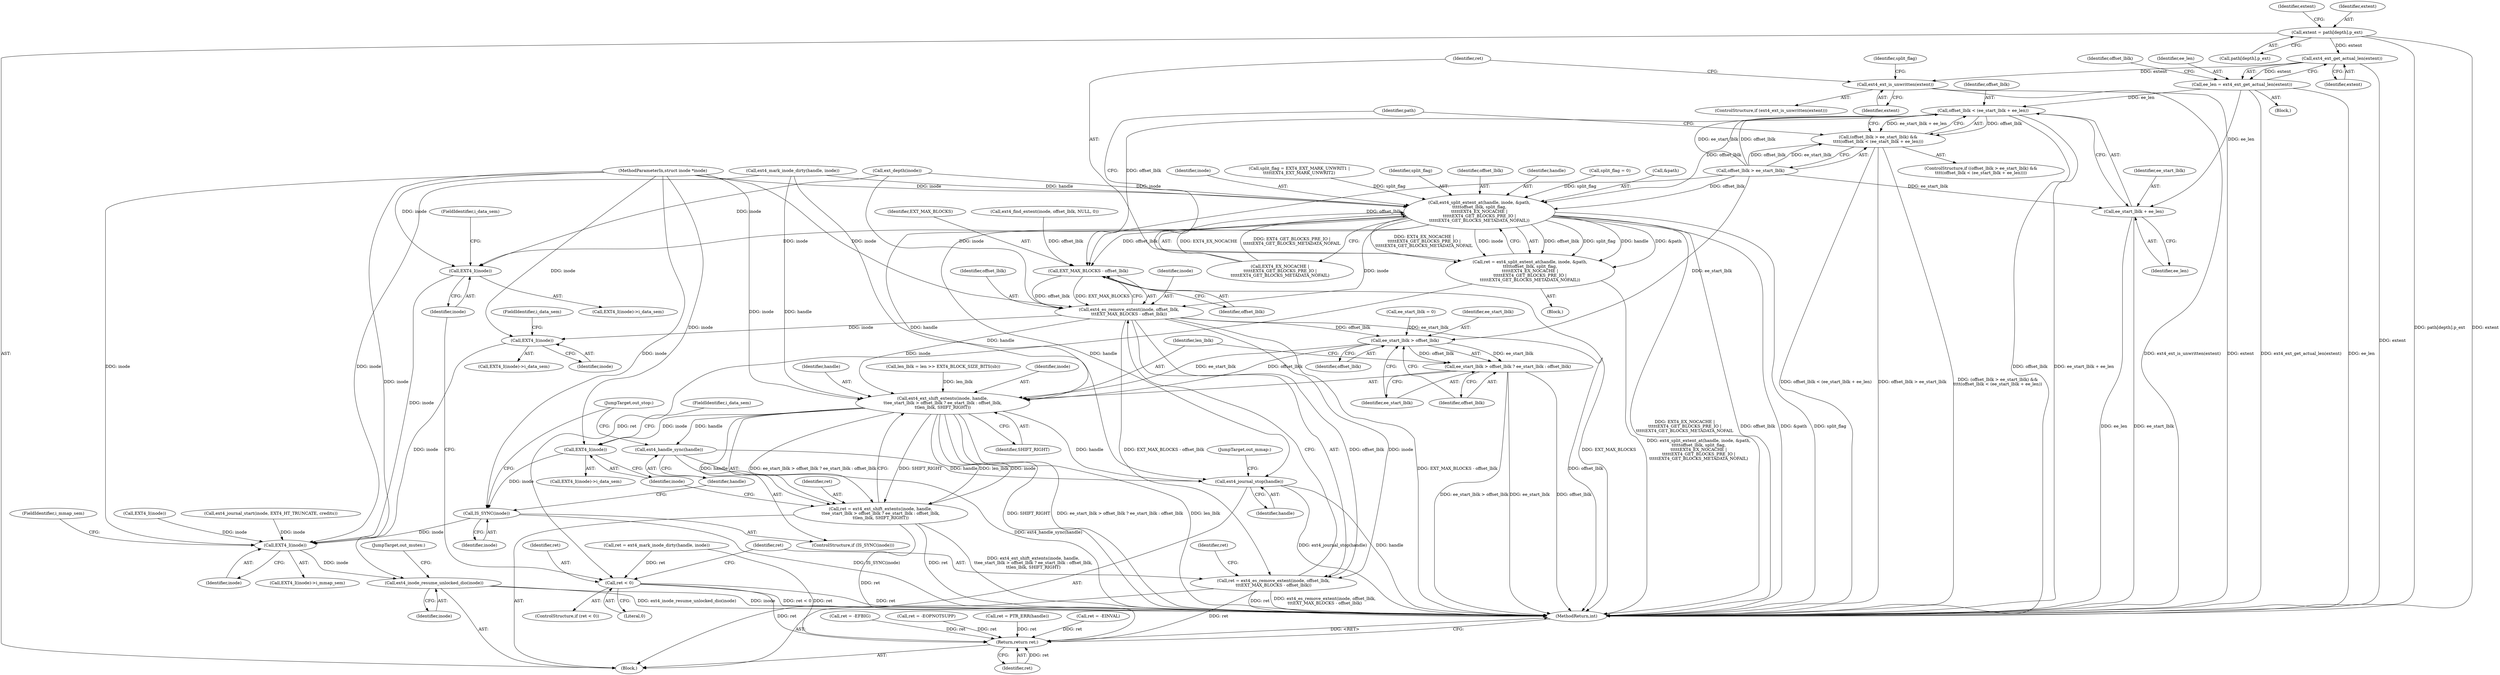 digraph "0_linux_ea3d7209ca01da209cda6f0dea8be9cc4b7a933b_0@array" {
"1000363" [label="(Call,extent = path[depth].p_ext)"];
"1000381" [label="(Call,ext4_ext_get_actual_len(extent))"];
"1000379" [label="(Call,ee_len = ext4_ext_get_actual_len(extent))"];
"1000388" [label="(Call,offset_lblk < (ee_start_lblk + ee_len))"];
"1000384" [label="(Call,(offset_lblk > ee_start_lblk) &&\n\t\t\t\t(offset_lblk < (ee_start_lblk + ee_len)))"];
"1000404" [label="(Call,ext4_split_extent_at(handle, inode, &path,\n\t\t\t\t\toffset_lblk, split_flag,\n\t\t\t\t\tEXT4_EX_NOCACHE |\n\t\t\t\t\tEXT4_GET_BLOCKS_PRE_IO |\n\t\t\t\t\tEXT4_GET_BLOCKS_METADATA_NOFAIL))"];
"1000402" [label="(Call,ret = ext4_split_extent_at(handle, inode, &path,\n\t\t\t\t\toffset_lblk, split_flag,\n\t\t\t\t\tEXT4_EX_NOCACHE |\n\t\t\t\t\tEXT4_GET_BLOCKS_PRE_IO |\n\t\t\t\t\tEXT4_GET_BLOCKS_METADATA_NOFAIL))"];
"1000421" [label="(Call,ret < 0)"];
"1000492" [label="(Return,return ret;)"];
"1000428" [label="(Call,EXT4_I(inode))"];
"1000481" [label="(Call,EXT4_I(inode))"];
"1000484" [label="(Call,ext4_inode_resume_unlocked_dio(inode))"];
"1000434" [label="(Call,ext4_es_remove_extent(inode, offset_lblk,\n\t\t\tEXT_MAX_BLOCKS - offset_lblk))"];
"1000432" [label="(Call,ret = ext4_es_remove_extent(inode, offset_lblk,\n\t\t\tEXT_MAX_BLOCKS - offset_lblk))"];
"1000446" [label="(Call,EXT4_I(inode))"];
"1000452" [label="(Call,ext4_ext_shift_extents(inode, handle,\n\t\tee_start_lblk > offset_lblk ? ee_start_lblk : offset_lblk,\n\t\tlen_lblk, SHIFT_RIGHT))"];
"1000450" [label="(Call,ret = ext4_ext_shift_extents(inode, handle,\n\t\tee_start_lblk > offset_lblk ? ee_start_lblk : offset_lblk,\n\t\tlen_lblk, SHIFT_RIGHT))"];
"1000466" [label="(Call,EXT4_I(inode))"];
"1000470" [label="(Call,IS_SYNC(inode))"];
"1000472" [label="(Call,ext4_handle_sync(handle))"];
"1000475" [label="(Call,ext4_journal_stop(handle))"];
"1000456" [label="(Call,ee_start_lblk > offset_lblk)"];
"1000455" [label="(Call,ee_start_lblk > offset_lblk ? ee_start_lblk : offset_lblk)"];
"1000437" [label="(Call,EXT_MAX_BLOCKS - offset_lblk)"];
"1000390" [label="(Call,ee_start_lblk + ee_len)"];
"1000395" [label="(Call,ext4_ext_is_unwritten(extent))"];
"1000365" [label="(Call,path[depth].p_ext)"];
"1000494" [label="(MethodReturn,int)"];
"1000382" [label="(Identifier,extent)"];
"1000482" [label="(Identifier,inode)"];
"1000453" [label="(Identifier,inode)"];
"1000391" [label="(Identifier,ee_start_lblk)"];
"1000477" [label="(JumpTarget,out_mmap:)"];
"1000469" [label="(ControlStructure,if (IS_SYNC(inode)))"];
"1000371" [label="(Identifier,extent)"];
"1000402" [label="(Call,ret = ext4_split_extent_at(handle, inode, &path,\n\t\t\t\t\toffset_lblk, split_flag,\n\t\t\t\t\tEXT4_EX_NOCACHE |\n\t\t\t\t\tEXT4_GET_BLOCKS_PRE_IO |\n\t\t\t\t\tEXT4_GET_BLOCKS_METADATA_NOFAIL))"];
"1000475" [label="(Call,ext4_journal_stop(handle))"];
"1000451" [label="(Identifier,ret)"];
"1000363" [label="(Call,extent = path[depth].p_ext)"];
"1000131" [label="(Call,ee_start_lblk = 0)"];
"1000383" [label="(ControlStructure,if ((offset_lblk > ee_start_lblk) &&\n\t\t\t\t(offset_lblk < (ee_start_lblk + ee_len))))"];
"1000485" [label="(Identifier,inode)"];
"1000492" [label="(Return,return ret;)"];
"1000470" [label="(Call,IS_SYNC(inode))"];
"1000403" [label="(Identifier,ret)"];
"1000436" [label="(Identifier,offset_lblk)"];
"1000361" [label="(Call,ext_depth(inode))"];
"1000433" [label="(Identifier,ret)"];
"1000466" [label="(Call,EXT4_I(inode))"];
"1000437" [label="(Call,EXT_MAX_BLOCKS - offset_lblk)"];
"1000455" [label="(Call,ee_start_lblk > offset_lblk ? ee_start_lblk : offset_lblk)"];
"1000454" [label="(Identifier,handle)"];
"1000405" [label="(Identifier,handle)"];
"1000461" [label="(Identifier,len_lblk)"];
"1000421" [label="(Call,ret < 0)"];
"1000435" [label="(Identifier,inode)"];
"1000256" [label="(Call,ret = -EFBIG)"];
"1000118" [label="(Block,)"];
"1000422" [label="(Identifier,ret)"];
"1000428" [label="(Call,EXT4_I(inode))"];
"1000432" [label="(Call,ret = ext4_es_remove_extent(inode, offset_lblk,\n\t\t\tEXT_MAX_BLOCKS - offset_lblk))"];
"1000483" [label="(FieldIdentifier,i_mmap_sem)"];
"1000434" [label="(Call,ext4_es_remove_extent(inode, offset_lblk,\n\t\t\tEXT_MAX_BLOCKS - offset_lblk))"];
"1000389" [label="(Identifier,offset_lblk)"];
"1000459" [label="(Identifier,ee_start_lblk)"];
"1000450" [label="(Call,ret = ext4_ext_shift_extents(inode, handle,\n\t\tee_start_lblk > offset_lblk ? ee_start_lblk : offset_lblk,\n\t\tlen_lblk, SHIFT_RIGHT))"];
"1000493" [label="(Identifier,ret)"];
"1000238" [label="(Call,ret = -EOPNOTSUPP)"];
"1000481" [label="(Call,EXT4_I(inode))"];
"1000393" [label="(Block,)"];
"1000386" [label="(Identifier,offset_lblk)"];
"1000430" [label="(FieldIdentifier,i_data_sem)"];
"1000474" [label="(JumpTarget,out_stop:)"];
"1000448" [label="(FieldIdentifier,i_data_sem)"];
"1000438" [label="(Identifier,EXT_MAX_BLOCKS)"];
"1000446" [label="(Call,EXT4_I(inode))"];
"1000417" [label="(Identifier,path)"];
"1000385" [label="(Call,offset_lblk > ee_start_lblk)"];
"1000142" [label="(Call,split_flag = 0)"];
"1000439" [label="(Identifier,offset_lblk)"];
"1000395" [label="(Call,ext4_ext_is_unwritten(extent))"];
"1000355" [label="(Call,EXT4_I(inode))"];
"1000486" [label="(JumpTarget,out_mutex:)"];
"1000392" [label="(Identifier,ee_len)"];
"1000299" [label="(Call,ret = PTR_ERR(handle))"];
"1000115" [label="(MethodParameterIn,struct inode *inode)"];
"1000325" [label="(Call,ret = ext4_mark_inode_dirty(handle, inode))"];
"1000380" [label="(Identifier,ee_len)"];
"1000396" [label="(Identifier,extent)"];
"1000379" [label="(Call,ee_len = ext4_ext_get_actual_len(extent))"];
"1000407" [label="(Call,&path)"];
"1000190" [label="(Call,len_lblk = len >> EXT4_BLOCK_SIZE_BITS(sb))"];
"1000411" [label="(Call,EXT4_EX_NOCACHE |\n\t\t\t\t\tEXT4_GET_BLOCKS_PRE_IO |\n\t\t\t\t\tEXT4_GET_BLOCKS_METADATA_NOFAIL)"];
"1000457" [label="(Identifier,ee_start_lblk)"];
"1000406" [label="(Identifier,inode)"];
"1000364" [label="(Identifier,extent)"];
"1000423" [label="(Literal,0)"];
"1000397" [label="(Call,split_flag = EXT4_EXT_MARK_UNWRIT1 |\n\t\t\t\t\tEXT4_EXT_MARK_UNWRIT2)"];
"1000462" [label="(Identifier,SHIFT_RIGHT)"];
"1000429" [label="(Identifier,inode)"];
"1000460" [label="(Identifier,offset_lblk)"];
"1000468" [label="(FieldIdentifier,i_data_sem)"];
"1000420" [label="(ControlStructure,if (ret < 0))"];
"1000452" [label="(Call,ext4_ext_shift_extents(inode, handle,\n\t\tee_start_lblk > offset_lblk ? ee_start_lblk : offset_lblk,\n\t\tlen_lblk, SHIFT_RIGHT))"];
"1000327" [label="(Call,ext4_mark_inode_dirty(handle, inode))"];
"1000456" [label="(Call,ee_start_lblk > offset_lblk)"];
"1000343" [label="(Call,ext4_find_extent(inode, offset_lblk, NULL, 0))"];
"1000471" [label="(Identifier,inode)"];
"1000476" [label="(Identifier,handle)"];
"1000394" [label="(ControlStructure,if (ext4_ext_is_unwritten(extent)))"];
"1000410" [label="(Identifier,split_flag)"];
"1000267" [label="(Call,ret = -EINVAL)"];
"1000291" [label="(Call,ext4_journal_start(inode, EXT4_HT_TRUNCATE, credits))"];
"1000465" [label="(Call,EXT4_I(inode)->i_data_sem)"];
"1000447" [label="(Identifier,inode)"];
"1000480" [label="(Call,EXT4_I(inode)->i_mmap_sem)"];
"1000427" [label="(Call,EXT4_I(inode)->i_data_sem)"];
"1000388" [label="(Call,offset_lblk < (ee_start_lblk + ee_len))"];
"1000398" [label="(Identifier,split_flag)"];
"1000441" [label="(Identifier,ret)"];
"1000390" [label="(Call,ee_start_lblk + ee_len)"];
"1000467" [label="(Identifier,inode)"];
"1000472" [label="(Call,ext4_handle_sync(handle))"];
"1000372" [label="(Block,)"];
"1000445" [label="(Call,EXT4_I(inode)->i_data_sem)"];
"1000458" [label="(Identifier,offset_lblk)"];
"1000381" [label="(Call,ext4_ext_get_actual_len(extent))"];
"1000404" [label="(Call,ext4_split_extent_at(handle, inode, &path,\n\t\t\t\t\toffset_lblk, split_flag,\n\t\t\t\t\tEXT4_EX_NOCACHE |\n\t\t\t\t\tEXT4_GET_BLOCKS_PRE_IO |\n\t\t\t\t\tEXT4_GET_BLOCKS_METADATA_NOFAIL))"];
"1000384" [label="(Call,(offset_lblk > ee_start_lblk) &&\n\t\t\t\t(offset_lblk < (ee_start_lblk + ee_len)))"];
"1000484" [label="(Call,ext4_inode_resume_unlocked_dio(inode))"];
"1000473" [label="(Identifier,handle)"];
"1000409" [label="(Identifier,offset_lblk)"];
"1000363" -> "1000118"  [label="AST: "];
"1000363" -> "1000365"  [label="CFG: "];
"1000364" -> "1000363"  [label="AST: "];
"1000365" -> "1000363"  [label="AST: "];
"1000371" -> "1000363"  [label="CFG: "];
"1000363" -> "1000494"  [label="DDG: path[depth].p_ext"];
"1000363" -> "1000494"  [label="DDG: extent"];
"1000363" -> "1000381"  [label="DDG: extent"];
"1000381" -> "1000379"  [label="AST: "];
"1000381" -> "1000382"  [label="CFG: "];
"1000382" -> "1000381"  [label="AST: "];
"1000379" -> "1000381"  [label="CFG: "];
"1000381" -> "1000494"  [label="DDG: extent"];
"1000381" -> "1000379"  [label="DDG: extent"];
"1000381" -> "1000395"  [label="DDG: extent"];
"1000379" -> "1000372"  [label="AST: "];
"1000380" -> "1000379"  [label="AST: "];
"1000386" -> "1000379"  [label="CFG: "];
"1000379" -> "1000494"  [label="DDG: ee_len"];
"1000379" -> "1000494"  [label="DDG: ext4_ext_get_actual_len(extent)"];
"1000379" -> "1000388"  [label="DDG: ee_len"];
"1000379" -> "1000390"  [label="DDG: ee_len"];
"1000388" -> "1000384"  [label="AST: "];
"1000388" -> "1000390"  [label="CFG: "];
"1000389" -> "1000388"  [label="AST: "];
"1000390" -> "1000388"  [label="AST: "];
"1000384" -> "1000388"  [label="CFG: "];
"1000388" -> "1000494"  [label="DDG: offset_lblk"];
"1000388" -> "1000494"  [label="DDG: ee_start_lblk + ee_len"];
"1000388" -> "1000384"  [label="DDG: offset_lblk"];
"1000388" -> "1000384"  [label="DDG: ee_start_lblk + ee_len"];
"1000385" -> "1000388"  [label="DDG: offset_lblk"];
"1000385" -> "1000388"  [label="DDG: ee_start_lblk"];
"1000388" -> "1000404"  [label="DDG: offset_lblk"];
"1000388" -> "1000437"  [label="DDG: offset_lblk"];
"1000384" -> "1000383"  [label="AST: "];
"1000384" -> "1000385"  [label="CFG: "];
"1000385" -> "1000384"  [label="AST: "];
"1000396" -> "1000384"  [label="CFG: "];
"1000417" -> "1000384"  [label="CFG: "];
"1000384" -> "1000494"  [label="DDG: (offset_lblk > ee_start_lblk) &&\n\t\t\t\t(offset_lblk < (ee_start_lblk + ee_len))"];
"1000384" -> "1000494"  [label="DDG: offset_lblk < (ee_start_lblk + ee_len)"];
"1000384" -> "1000494"  [label="DDG: offset_lblk > ee_start_lblk"];
"1000385" -> "1000384"  [label="DDG: offset_lblk"];
"1000385" -> "1000384"  [label="DDG: ee_start_lblk"];
"1000404" -> "1000402"  [label="AST: "];
"1000404" -> "1000411"  [label="CFG: "];
"1000405" -> "1000404"  [label="AST: "];
"1000406" -> "1000404"  [label="AST: "];
"1000407" -> "1000404"  [label="AST: "];
"1000409" -> "1000404"  [label="AST: "];
"1000410" -> "1000404"  [label="AST: "];
"1000411" -> "1000404"  [label="AST: "];
"1000402" -> "1000404"  [label="CFG: "];
"1000404" -> "1000494"  [label="DDG: EXT4_EX_NOCACHE |\n\t\t\t\t\tEXT4_GET_BLOCKS_PRE_IO |\n\t\t\t\t\tEXT4_GET_BLOCKS_METADATA_NOFAIL"];
"1000404" -> "1000494"  [label="DDG: offset_lblk"];
"1000404" -> "1000494"  [label="DDG: &path"];
"1000404" -> "1000494"  [label="DDG: split_flag"];
"1000404" -> "1000402"  [label="DDG: offset_lblk"];
"1000404" -> "1000402"  [label="DDG: split_flag"];
"1000404" -> "1000402"  [label="DDG: handle"];
"1000404" -> "1000402"  [label="DDG: &path"];
"1000404" -> "1000402"  [label="DDG: EXT4_EX_NOCACHE |\n\t\t\t\t\tEXT4_GET_BLOCKS_PRE_IO |\n\t\t\t\t\tEXT4_GET_BLOCKS_METADATA_NOFAIL"];
"1000404" -> "1000402"  [label="DDG: inode"];
"1000327" -> "1000404"  [label="DDG: handle"];
"1000361" -> "1000404"  [label="DDG: inode"];
"1000115" -> "1000404"  [label="DDG: inode"];
"1000385" -> "1000404"  [label="DDG: offset_lblk"];
"1000397" -> "1000404"  [label="DDG: split_flag"];
"1000142" -> "1000404"  [label="DDG: split_flag"];
"1000411" -> "1000404"  [label="DDG: EXT4_EX_NOCACHE"];
"1000411" -> "1000404"  [label="DDG: EXT4_GET_BLOCKS_PRE_IO |\n\t\t\t\t\tEXT4_GET_BLOCKS_METADATA_NOFAIL"];
"1000404" -> "1000428"  [label="DDG: inode"];
"1000404" -> "1000434"  [label="DDG: inode"];
"1000404" -> "1000437"  [label="DDG: offset_lblk"];
"1000404" -> "1000452"  [label="DDG: handle"];
"1000404" -> "1000475"  [label="DDG: handle"];
"1000402" -> "1000393"  [label="AST: "];
"1000403" -> "1000402"  [label="AST: "];
"1000417" -> "1000402"  [label="CFG: "];
"1000402" -> "1000494"  [label="DDG: ext4_split_extent_at(handle, inode, &path,\n\t\t\t\t\toffset_lblk, split_flag,\n\t\t\t\t\tEXT4_EX_NOCACHE |\n\t\t\t\t\tEXT4_GET_BLOCKS_PRE_IO |\n\t\t\t\t\tEXT4_GET_BLOCKS_METADATA_NOFAIL)"];
"1000402" -> "1000421"  [label="DDG: ret"];
"1000421" -> "1000420"  [label="AST: "];
"1000421" -> "1000423"  [label="CFG: "];
"1000422" -> "1000421"  [label="AST: "];
"1000423" -> "1000421"  [label="AST: "];
"1000429" -> "1000421"  [label="CFG: "];
"1000433" -> "1000421"  [label="CFG: "];
"1000421" -> "1000494"  [label="DDG: ret"];
"1000421" -> "1000494"  [label="DDG: ret < 0"];
"1000325" -> "1000421"  [label="DDG: ret"];
"1000421" -> "1000492"  [label="DDG: ret"];
"1000492" -> "1000118"  [label="AST: "];
"1000492" -> "1000493"  [label="CFG: "];
"1000493" -> "1000492"  [label="AST: "];
"1000494" -> "1000492"  [label="CFG: "];
"1000492" -> "1000494"  [label="DDG: <RET>"];
"1000493" -> "1000492"  [label="DDG: ret"];
"1000325" -> "1000492"  [label="DDG: ret"];
"1000238" -> "1000492"  [label="DDG: ret"];
"1000267" -> "1000492"  [label="DDG: ret"];
"1000432" -> "1000492"  [label="DDG: ret"];
"1000299" -> "1000492"  [label="DDG: ret"];
"1000450" -> "1000492"  [label="DDG: ret"];
"1000256" -> "1000492"  [label="DDG: ret"];
"1000428" -> "1000427"  [label="AST: "];
"1000428" -> "1000429"  [label="CFG: "];
"1000429" -> "1000428"  [label="AST: "];
"1000430" -> "1000428"  [label="CFG: "];
"1000361" -> "1000428"  [label="DDG: inode"];
"1000115" -> "1000428"  [label="DDG: inode"];
"1000428" -> "1000481"  [label="DDG: inode"];
"1000481" -> "1000480"  [label="AST: "];
"1000481" -> "1000482"  [label="CFG: "];
"1000482" -> "1000481"  [label="AST: "];
"1000483" -> "1000481"  [label="CFG: "];
"1000355" -> "1000481"  [label="DDG: inode"];
"1000291" -> "1000481"  [label="DDG: inode"];
"1000327" -> "1000481"  [label="DDG: inode"];
"1000470" -> "1000481"  [label="DDG: inode"];
"1000446" -> "1000481"  [label="DDG: inode"];
"1000115" -> "1000481"  [label="DDG: inode"];
"1000481" -> "1000484"  [label="DDG: inode"];
"1000484" -> "1000118"  [label="AST: "];
"1000484" -> "1000485"  [label="CFG: "];
"1000485" -> "1000484"  [label="AST: "];
"1000486" -> "1000484"  [label="CFG: "];
"1000484" -> "1000494"  [label="DDG: inode"];
"1000484" -> "1000494"  [label="DDG: ext4_inode_resume_unlocked_dio(inode)"];
"1000115" -> "1000484"  [label="DDG: inode"];
"1000434" -> "1000432"  [label="AST: "];
"1000434" -> "1000437"  [label="CFG: "];
"1000435" -> "1000434"  [label="AST: "];
"1000436" -> "1000434"  [label="AST: "];
"1000437" -> "1000434"  [label="AST: "];
"1000432" -> "1000434"  [label="CFG: "];
"1000434" -> "1000494"  [label="DDG: offset_lblk"];
"1000434" -> "1000494"  [label="DDG: EXT_MAX_BLOCKS - offset_lblk"];
"1000434" -> "1000432"  [label="DDG: inode"];
"1000434" -> "1000432"  [label="DDG: offset_lblk"];
"1000434" -> "1000432"  [label="DDG: EXT_MAX_BLOCKS - offset_lblk"];
"1000361" -> "1000434"  [label="DDG: inode"];
"1000115" -> "1000434"  [label="DDG: inode"];
"1000437" -> "1000434"  [label="DDG: offset_lblk"];
"1000437" -> "1000434"  [label="DDG: EXT_MAX_BLOCKS"];
"1000434" -> "1000446"  [label="DDG: inode"];
"1000434" -> "1000452"  [label="DDG: inode"];
"1000434" -> "1000456"  [label="DDG: offset_lblk"];
"1000432" -> "1000118"  [label="AST: "];
"1000433" -> "1000432"  [label="AST: "];
"1000441" -> "1000432"  [label="CFG: "];
"1000432" -> "1000494"  [label="DDG: ext4_es_remove_extent(inode, offset_lblk,\n\t\t\tEXT_MAX_BLOCKS - offset_lblk)"];
"1000432" -> "1000494"  [label="DDG: ret"];
"1000446" -> "1000445"  [label="AST: "];
"1000446" -> "1000447"  [label="CFG: "];
"1000447" -> "1000446"  [label="AST: "];
"1000448" -> "1000446"  [label="CFG: "];
"1000115" -> "1000446"  [label="DDG: inode"];
"1000452" -> "1000450"  [label="AST: "];
"1000452" -> "1000462"  [label="CFG: "];
"1000453" -> "1000452"  [label="AST: "];
"1000454" -> "1000452"  [label="AST: "];
"1000455" -> "1000452"  [label="AST: "];
"1000461" -> "1000452"  [label="AST: "];
"1000462" -> "1000452"  [label="AST: "];
"1000450" -> "1000452"  [label="CFG: "];
"1000452" -> "1000494"  [label="DDG: ee_start_lblk > offset_lblk ? ee_start_lblk : offset_lblk"];
"1000452" -> "1000494"  [label="DDG: len_lblk"];
"1000452" -> "1000494"  [label="DDG: SHIFT_RIGHT"];
"1000452" -> "1000450"  [label="DDG: ee_start_lblk > offset_lblk ? ee_start_lblk : offset_lblk"];
"1000452" -> "1000450"  [label="DDG: SHIFT_RIGHT"];
"1000452" -> "1000450"  [label="DDG: len_lblk"];
"1000452" -> "1000450"  [label="DDG: inode"];
"1000452" -> "1000450"  [label="DDG: handle"];
"1000115" -> "1000452"  [label="DDG: inode"];
"1000327" -> "1000452"  [label="DDG: handle"];
"1000456" -> "1000452"  [label="DDG: ee_start_lblk"];
"1000456" -> "1000452"  [label="DDG: offset_lblk"];
"1000190" -> "1000452"  [label="DDG: len_lblk"];
"1000452" -> "1000466"  [label="DDG: inode"];
"1000452" -> "1000472"  [label="DDG: handle"];
"1000452" -> "1000475"  [label="DDG: handle"];
"1000450" -> "1000118"  [label="AST: "];
"1000451" -> "1000450"  [label="AST: "];
"1000467" -> "1000450"  [label="CFG: "];
"1000450" -> "1000494"  [label="DDG: ext4_ext_shift_extents(inode, handle,\n\t\tee_start_lblk > offset_lblk ? ee_start_lblk : offset_lblk,\n\t\tlen_lblk, SHIFT_RIGHT)"];
"1000450" -> "1000494"  [label="DDG: ret"];
"1000466" -> "1000465"  [label="AST: "];
"1000466" -> "1000467"  [label="CFG: "];
"1000467" -> "1000466"  [label="AST: "];
"1000468" -> "1000466"  [label="CFG: "];
"1000115" -> "1000466"  [label="DDG: inode"];
"1000466" -> "1000470"  [label="DDG: inode"];
"1000470" -> "1000469"  [label="AST: "];
"1000470" -> "1000471"  [label="CFG: "];
"1000471" -> "1000470"  [label="AST: "];
"1000473" -> "1000470"  [label="CFG: "];
"1000474" -> "1000470"  [label="CFG: "];
"1000470" -> "1000494"  [label="DDG: IS_SYNC(inode)"];
"1000115" -> "1000470"  [label="DDG: inode"];
"1000472" -> "1000469"  [label="AST: "];
"1000472" -> "1000473"  [label="CFG: "];
"1000473" -> "1000472"  [label="AST: "];
"1000474" -> "1000472"  [label="CFG: "];
"1000472" -> "1000494"  [label="DDG: ext4_handle_sync(handle)"];
"1000472" -> "1000475"  [label="DDG: handle"];
"1000475" -> "1000118"  [label="AST: "];
"1000475" -> "1000476"  [label="CFG: "];
"1000476" -> "1000475"  [label="AST: "];
"1000477" -> "1000475"  [label="CFG: "];
"1000475" -> "1000494"  [label="DDG: handle"];
"1000475" -> "1000494"  [label="DDG: ext4_journal_stop(handle)"];
"1000327" -> "1000475"  [label="DDG: handle"];
"1000456" -> "1000455"  [label="AST: "];
"1000456" -> "1000458"  [label="CFG: "];
"1000457" -> "1000456"  [label="AST: "];
"1000458" -> "1000456"  [label="AST: "];
"1000459" -> "1000456"  [label="CFG: "];
"1000460" -> "1000456"  [label="CFG: "];
"1000131" -> "1000456"  [label="DDG: ee_start_lblk"];
"1000385" -> "1000456"  [label="DDG: ee_start_lblk"];
"1000456" -> "1000455"  [label="DDG: ee_start_lblk"];
"1000456" -> "1000455"  [label="DDG: offset_lblk"];
"1000455" -> "1000459"  [label="CFG: "];
"1000455" -> "1000460"  [label="CFG: "];
"1000459" -> "1000455"  [label="AST: "];
"1000460" -> "1000455"  [label="AST: "];
"1000461" -> "1000455"  [label="CFG: "];
"1000455" -> "1000494"  [label="DDG: offset_lblk"];
"1000455" -> "1000494"  [label="DDG: ee_start_lblk"];
"1000455" -> "1000494"  [label="DDG: ee_start_lblk > offset_lblk"];
"1000437" -> "1000439"  [label="CFG: "];
"1000438" -> "1000437"  [label="AST: "];
"1000439" -> "1000437"  [label="AST: "];
"1000437" -> "1000494"  [label="DDG: EXT_MAX_BLOCKS"];
"1000385" -> "1000437"  [label="DDG: offset_lblk"];
"1000343" -> "1000437"  [label="DDG: offset_lblk"];
"1000390" -> "1000392"  [label="CFG: "];
"1000391" -> "1000390"  [label="AST: "];
"1000392" -> "1000390"  [label="AST: "];
"1000390" -> "1000494"  [label="DDG: ee_len"];
"1000390" -> "1000494"  [label="DDG: ee_start_lblk"];
"1000385" -> "1000390"  [label="DDG: ee_start_lblk"];
"1000395" -> "1000394"  [label="AST: "];
"1000395" -> "1000396"  [label="CFG: "];
"1000396" -> "1000395"  [label="AST: "];
"1000398" -> "1000395"  [label="CFG: "];
"1000403" -> "1000395"  [label="CFG: "];
"1000395" -> "1000494"  [label="DDG: extent"];
"1000395" -> "1000494"  [label="DDG: ext4_ext_is_unwritten(extent)"];
}
